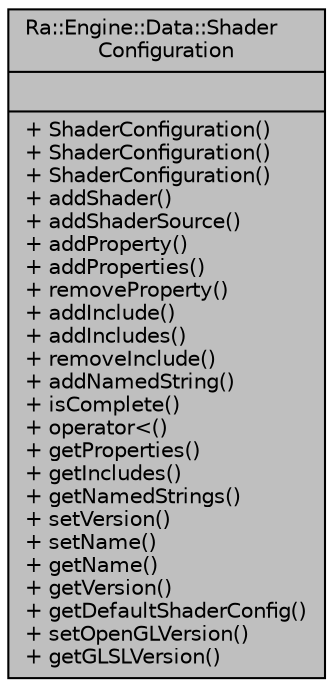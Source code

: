 digraph "Ra::Engine::Data::ShaderConfiguration"
{
 // INTERACTIVE_SVG=YES
 // LATEX_PDF_SIZE
  edge [fontname="Helvetica",fontsize="10",labelfontname="Helvetica",labelfontsize="10"];
  node [fontname="Helvetica",fontsize="10",shape=record];
  Node1 [label="{Ra::Engine::Data::Shader\lConfiguration\n||+ ShaderConfiguration()\l+ ShaderConfiguration()\l+ ShaderConfiguration()\l+ addShader()\l+ addShaderSource()\l+ addProperty()\l+ addProperties()\l+ removeProperty()\l+ addInclude()\l+ addIncludes()\l+ removeInclude()\l+ addNamedString()\l+ isComplete()\l+ operator\<()\l+ getProperties()\l+ getIncludes()\l+ getNamedStrings()\l+ setVersion()\l+ setName()\l+ getName()\l+ getVersion()\l+ getDefaultShaderConfig()\l+ setOpenGLVersion()\l+ getGLSLVersion()\l}",height=0.2,width=0.4,color="black", fillcolor="grey75", style="filled", fontcolor="black",tooltip=" "];
}
